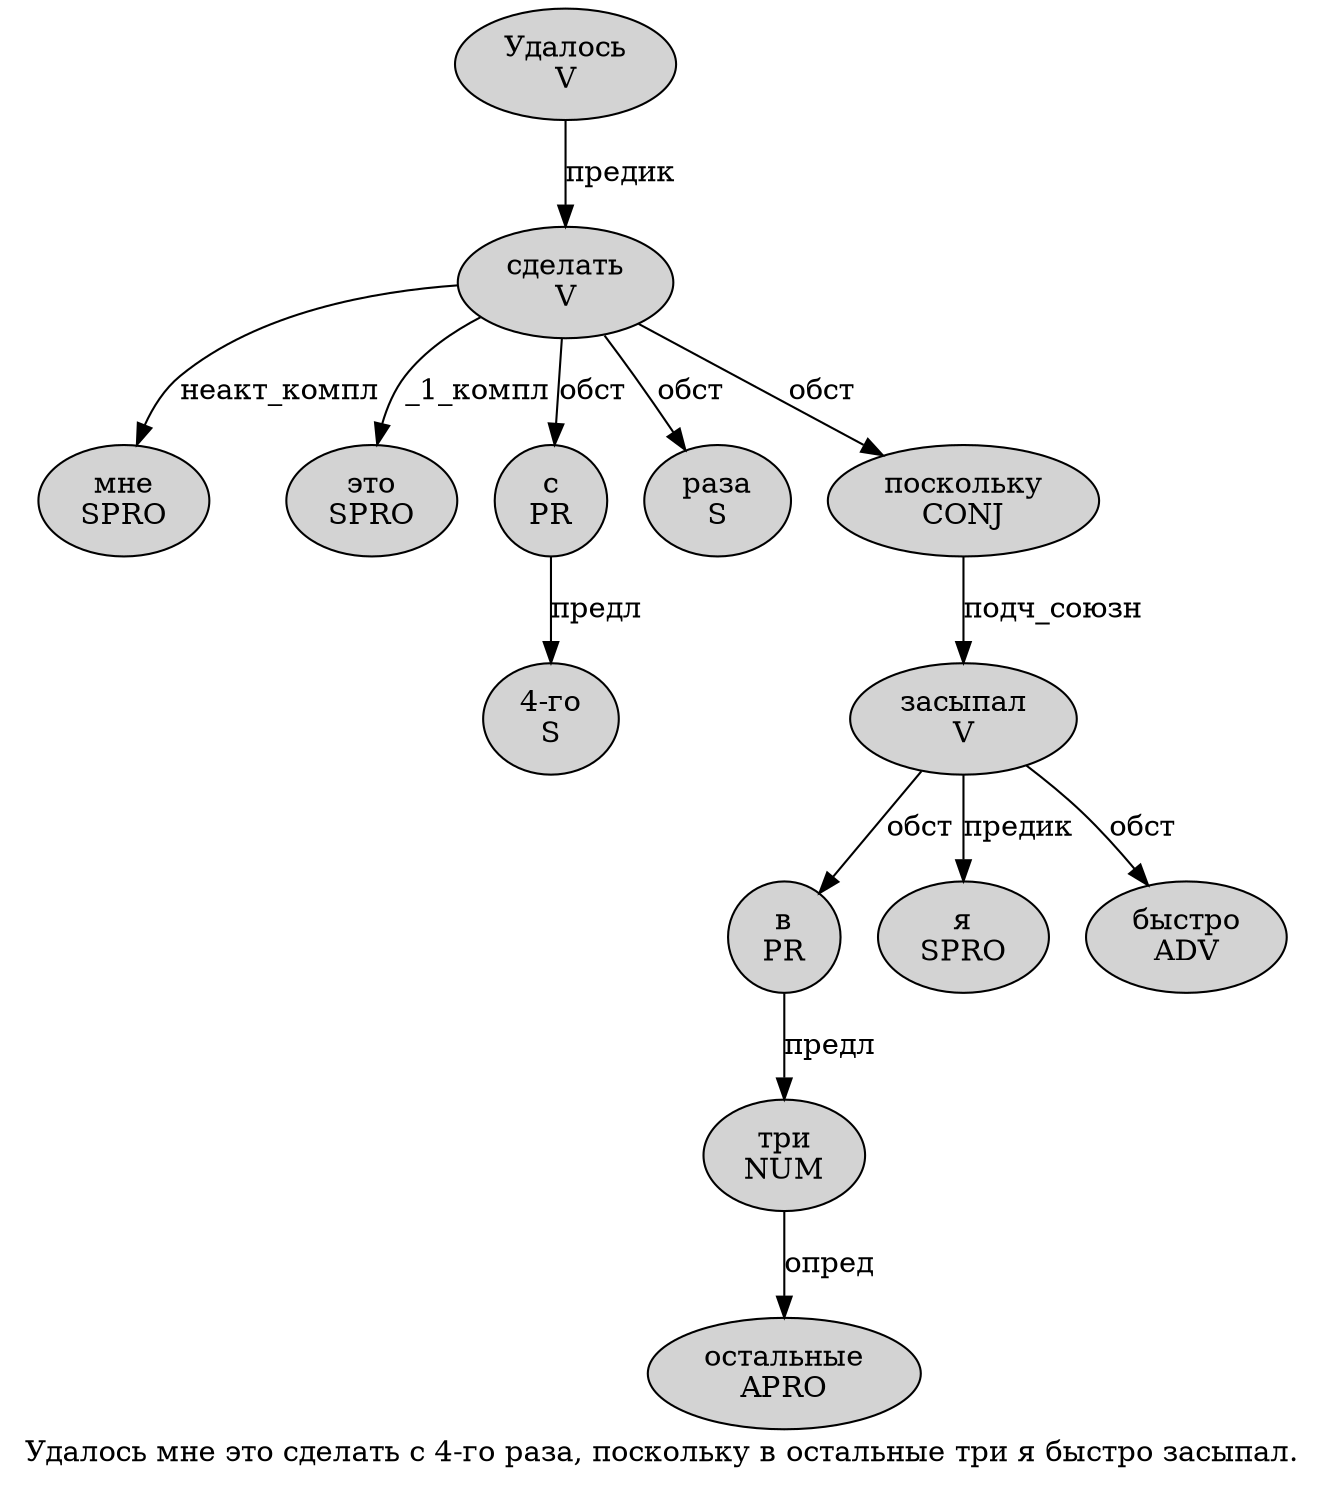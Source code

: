 digraph SENTENCE_2774 {
	graph [label="Удалось мне это сделать с 4-го раза, поскольку в остальные три я быстро засыпал."]
	node [style=filled]
		0 [label="Удалось
V" color="" fillcolor=lightgray penwidth=1 shape=ellipse]
		1 [label="мне
SPRO" color="" fillcolor=lightgray penwidth=1 shape=ellipse]
		2 [label="это
SPRO" color="" fillcolor=lightgray penwidth=1 shape=ellipse]
		3 [label="сделать
V" color="" fillcolor=lightgray penwidth=1 shape=ellipse]
		4 [label="с
PR" color="" fillcolor=lightgray penwidth=1 shape=ellipse]
		5 [label="4-го
S" color="" fillcolor=lightgray penwidth=1 shape=ellipse]
		6 [label="раза
S" color="" fillcolor=lightgray penwidth=1 shape=ellipse]
		8 [label="поскольку
CONJ" color="" fillcolor=lightgray penwidth=1 shape=ellipse]
		9 [label="в
PR" color="" fillcolor=lightgray penwidth=1 shape=ellipse]
		10 [label="остальные
APRO" color="" fillcolor=lightgray penwidth=1 shape=ellipse]
		11 [label="три
NUM" color="" fillcolor=lightgray penwidth=1 shape=ellipse]
		12 [label="я
SPRO" color="" fillcolor=lightgray penwidth=1 shape=ellipse]
		13 [label="быстро
ADV" color="" fillcolor=lightgray penwidth=1 shape=ellipse]
		14 [label="засыпал
V" color="" fillcolor=lightgray penwidth=1 shape=ellipse]
			11 -> 10 [label="опред"]
			14 -> 9 [label="обст"]
			14 -> 12 [label="предик"]
			14 -> 13 [label="обст"]
			8 -> 14 [label="подч_союзн"]
			3 -> 1 [label="неакт_компл"]
			3 -> 2 [label="_1_компл"]
			3 -> 4 [label="обст"]
			3 -> 6 [label="обст"]
			3 -> 8 [label="обст"]
			4 -> 5 [label="предл"]
			0 -> 3 [label="предик"]
			9 -> 11 [label="предл"]
}